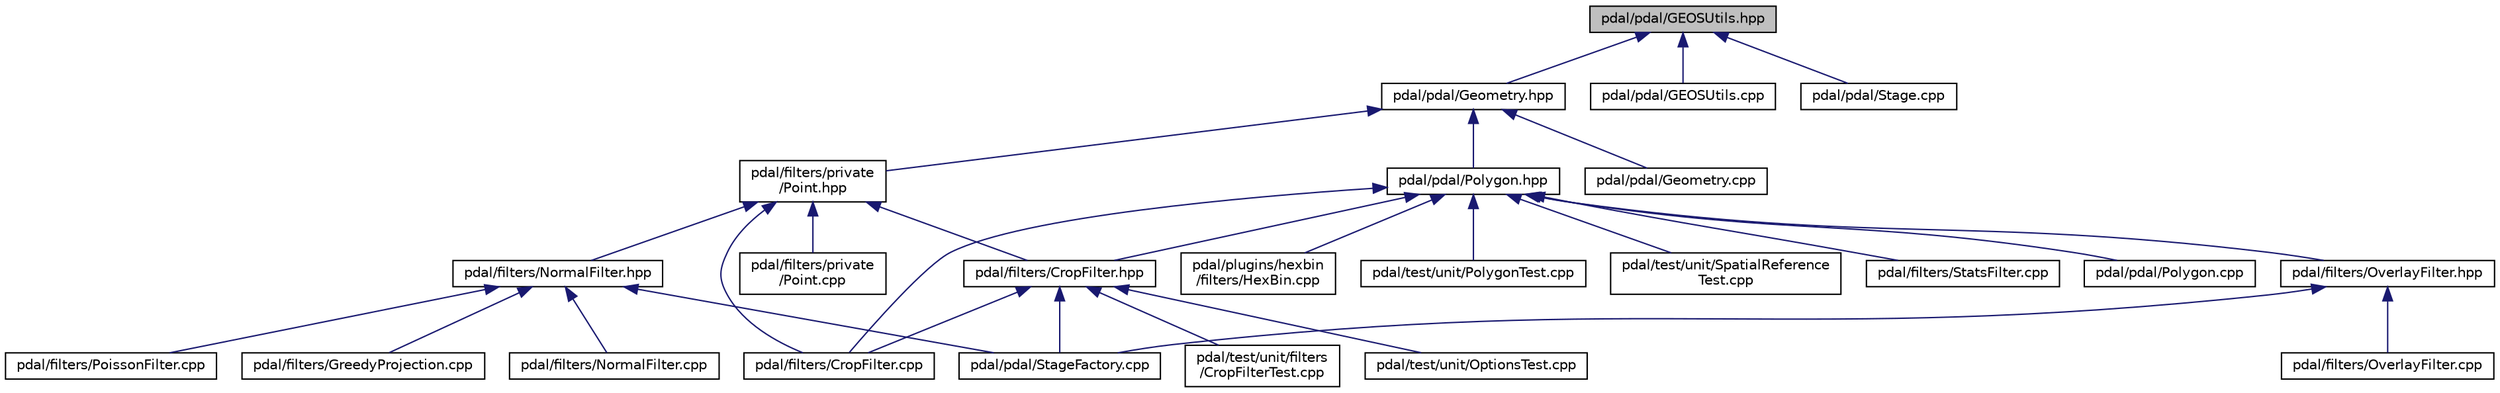 digraph "pdal/pdal/GEOSUtils.hpp"
{
  edge [fontname="Helvetica",fontsize="10",labelfontname="Helvetica",labelfontsize="10"];
  node [fontname="Helvetica",fontsize="10",shape=record];
  Node1 [label="pdal/pdal/GEOSUtils.hpp",height=0.2,width=0.4,color="black", fillcolor="grey75", style="filled", fontcolor="black"];
  Node1 -> Node2 [dir="back",color="midnightblue",fontsize="10",style="solid",fontname="Helvetica"];
  Node2 [label="pdal/pdal/Geometry.hpp",height=0.2,width=0.4,color="black", fillcolor="white", style="filled",URL="$Geometry_8hpp.html"];
  Node2 -> Node3 [dir="back",color="midnightblue",fontsize="10",style="solid",fontname="Helvetica"];
  Node3 [label="pdal/filters/private\l/Point.hpp",height=0.2,width=0.4,color="black", fillcolor="white", style="filled",URL="$Point_8hpp.html"];
  Node3 -> Node4 [dir="back",color="midnightblue",fontsize="10",style="solid",fontname="Helvetica"];
  Node4 [label="pdal/filters/CropFilter.hpp",height=0.2,width=0.4,color="black", fillcolor="white", style="filled",URL="$CropFilter_8hpp.html"];
  Node4 -> Node5 [dir="back",color="midnightblue",fontsize="10",style="solid",fontname="Helvetica"];
  Node5 [label="pdal/filters/CropFilter.cpp",height=0.2,width=0.4,color="black", fillcolor="white", style="filled",URL="$CropFilter_8cpp.html"];
  Node4 -> Node6 [dir="back",color="midnightblue",fontsize="10",style="solid",fontname="Helvetica"];
  Node6 [label="pdal/pdal/StageFactory.cpp",height=0.2,width=0.4,color="black", fillcolor="white", style="filled",URL="$StageFactory_8cpp.html"];
  Node4 -> Node7 [dir="back",color="midnightblue",fontsize="10",style="solid",fontname="Helvetica"];
  Node7 [label="pdal/test/unit/filters\l/CropFilterTest.cpp",height=0.2,width=0.4,color="black", fillcolor="white", style="filled",URL="$CropFilterTest_8cpp.html"];
  Node4 -> Node8 [dir="back",color="midnightblue",fontsize="10",style="solid",fontname="Helvetica"];
  Node8 [label="pdal/test/unit/OptionsTest.cpp",height=0.2,width=0.4,color="black", fillcolor="white", style="filled",URL="$OptionsTest_8cpp.html"];
  Node3 -> Node5 [dir="back",color="midnightblue",fontsize="10",style="solid",fontname="Helvetica"];
  Node3 -> Node9 [dir="back",color="midnightblue",fontsize="10",style="solid",fontname="Helvetica"];
  Node9 [label="pdal/filters/NormalFilter.hpp",height=0.2,width=0.4,color="black", fillcolor="white", style="filled",URL="$NormalFilter_8hpp.html"];
  Node9 -> Node10 [dir="back",color="midnightblue",fontsize="10",style="solid",fontname="Helvetica"];
  Node10 [label="pdal/filters/GreedyProjection.cpp",height=0.2,width=0.4,color="black", fillcolor="white", style="filled",URL="$GreedyProjection_8cpp.html"];
  Node9 -> Node11 [dir="back",color="midnightblue",fontsize="10",style="solid",fontname="Helvetica"];
  Node11 [label="pdal/filters/NormalFilter.cpp",height=0.2,width=0.4,color="black", fillcolor="white", style="filled",URL="$NormalFilter_8cpp.html"];
  Node9 -> Node12 [dir="back",color="midnightblue",fontsize="10",style="solid",fontname="Helvetica"];
  Node12 [label="pdal/filters/PoissonFilter.cpp",height=0.2,width=0.4,color="black", fillcolor="white", style="filled",URL="$PoissonFilter_8cpp.html"];
  Node9 -> Node6 [dir="back",color="midnightblue",fontsize="10",style="solid",fontname="Helvetica"];
  Node3 -> Node13 [dir="back",color="midnightblue",fontsize="10",style="solid",fontname="Helvetica"];
  Node13 [label="pdal/filters/private\l/Point.cpp",height=0.2,width=0.4,color="black", fillcolor="white", style="filled",URL="$Point_8cpp.html"];
  Node2 -> Node14 [dir="back",color="midnightblue",fontsize="10",style="solid",fontname="Helvetica"];
  Node14 [label="pdal/pdal/Geometry.cpp",height=0.2,width=0.4,color="black", fillcolor="white", style="filled",URL="$Geometry_8cpp.html"];
  Node2 -> Node15 [dir="back",color="midnightblue",fontsize="10",style="solid",fontname="Helvetica"];
  Node15 [label="pdal/pdal/Polygon.hpp",height=0.2,width=0.4,color="black", fillcolor="white", style="filled",URL="$Polygon_8hpp.html"];
  Node15 -> Node4 [dir="back",color="midnightblue",fontsize="10",style="solid",fontname="Helvetica"];
  Node15 -> Node5 [dir="back",color="midnightblue",fontsize="10",style="solid",fontname="Helvetica"];
  Node15 -> Node16 [dir="back",color="midnightblue",fontsize="10",style="solid",fontname="Helvetica"];
  Node16 [label="pdal/filters/OverlayFilter.hpp",height=0.2,width=0.4,color="black", fillcolor="white", style="filled",URL="$OverlayFilter_8hpp.html"];
  Node16 -> Node17 [dir="back",color="midnightblue",fontsize="10",style="solid",fontname="Helvetica"];
  Node17 [label="pdal/filters/OverlayFilter.cpp",height=0.2,width=0.4,color="black", fillcolor="white", style="filled",URL="$OverlayFilter_8cpp.html"];
  Node16 -> Node6 [dir="back",color="midnightblue",fontsize="10",style="solid",fontname="Helvetica"];
  Node15 -> Node18 [dir="back",color="midnightblue",fontsize="10",style="solid",fontname="Helvetica"];
  Node18 [label="pdal/filters/StatsFilter.cpp",height=0.2,width=0.4,color="black", fillcolor="white", style="filled",URL="$StatsFilter_8cpp.html"];
  Node15 -> Node19 [dir="back",color="midnightblue",fontsize="10",style="solid",fontname="Helvetica"];
  Node19 [label="pdal/pdal/Polygon.cpp",height=0.2,width=0.4,color="black", fillcolor="white", style="filled",URL="$Polygon_8cpp.html"];
  Node15 -> Node20 [dir="back",color="midnightblue",fontsize="10",style="solid",fontname="Helvetica"];
  Node20 [label="pdal/plugins/hexbin\l/filters/HexBin.cpp",height=0.2,width=0.4,color="black", fillcolor="white", style="filled",URL="$HexBin_8cpp.html"];
  Node15 -> Node21 [dir="back",color="midnightblue",fontsize="10",style="solid",fontname="Helvetica"];
  Node21 [label="pdal/test/unit/PolygonTest.cpp",height=0.2,width=0.4,color="black", fillcolor="white", style="filled",URL="$PolygonTest_8cpp.html"];
  Node15 -> Node22 [dir="back",color="midnightblue",fontsize="10",style="solid",fontname="Helvetica"];
  Node22 [label="pdal/test/unit/SpatialReference\lTest.cpp",height=0.2,width=0.4,color="black", fillcolor="white", style="filled",URL="$SpatialReferenceTest_8cpp.html"];
  Node1 -> Node23 [dir="back",color="midnightblue",fontsize="10",style="solid",fontname="Helvetica"];
  Node23 [label="pdal/pdal/GEOSUtils.cpp",height=0.2,width=0.4,color="black", fillcolor="white", style="filled",URL="$GEOSUtils_8cpp.html"];
  Node1 -> Node24 [dir="back",color="midnightblue",fontsize="10",style="solid",fontname="Helvetica"];
  Node24 [label="pdal/pdal/Stage.cpp",height=0.2,width=0.4,color="black", fillcolor="white", style="filled",URL="$Stage_8cpp.html"];
}
